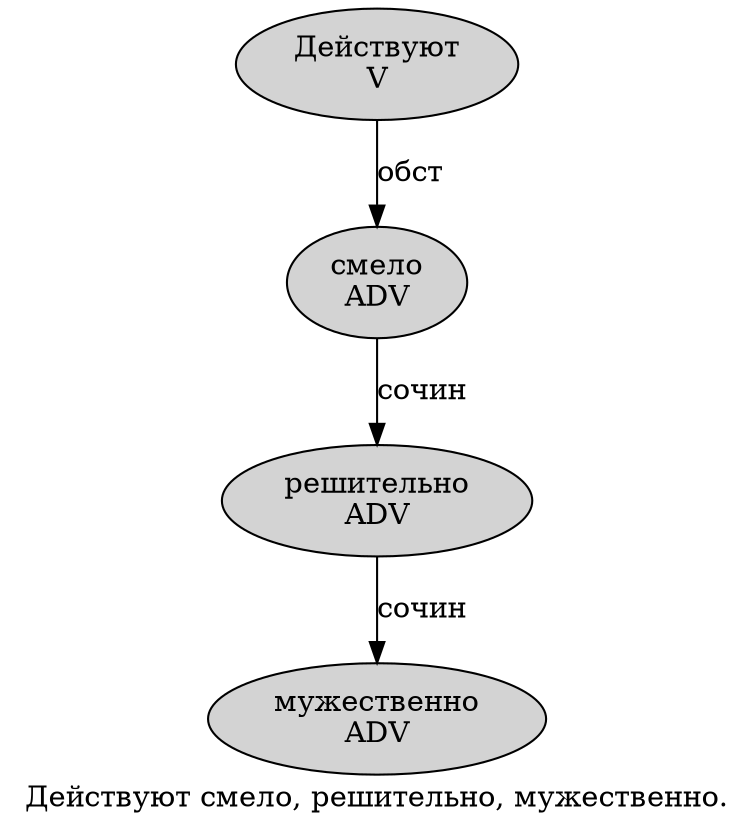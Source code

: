 digraph SENTENCE_160 {
	graph [label="Действуют смело, решительно, мужественно."]
	node [style=filled]
		0 [label="Действуют
V" color="" fillcolor=lightgray penwidth=1 shape=ellipse]
		1 [label="смело
ADV" color="" fillcolor=lightgray penwidth=1 shape=ellipse]
		3 [label="решительно
ADV" color="" fillcolor=lightgray penwidth=1 shape=ellipse]
		5 [label="мужественно
ADV" color="" fillcolor=lightgray penwidth=1 shape=ellipse]
			0 -> 1 [label="обст"]
			3 -> 5 [label="сочин"]
			1 -> 3 [label="сочин"]
}